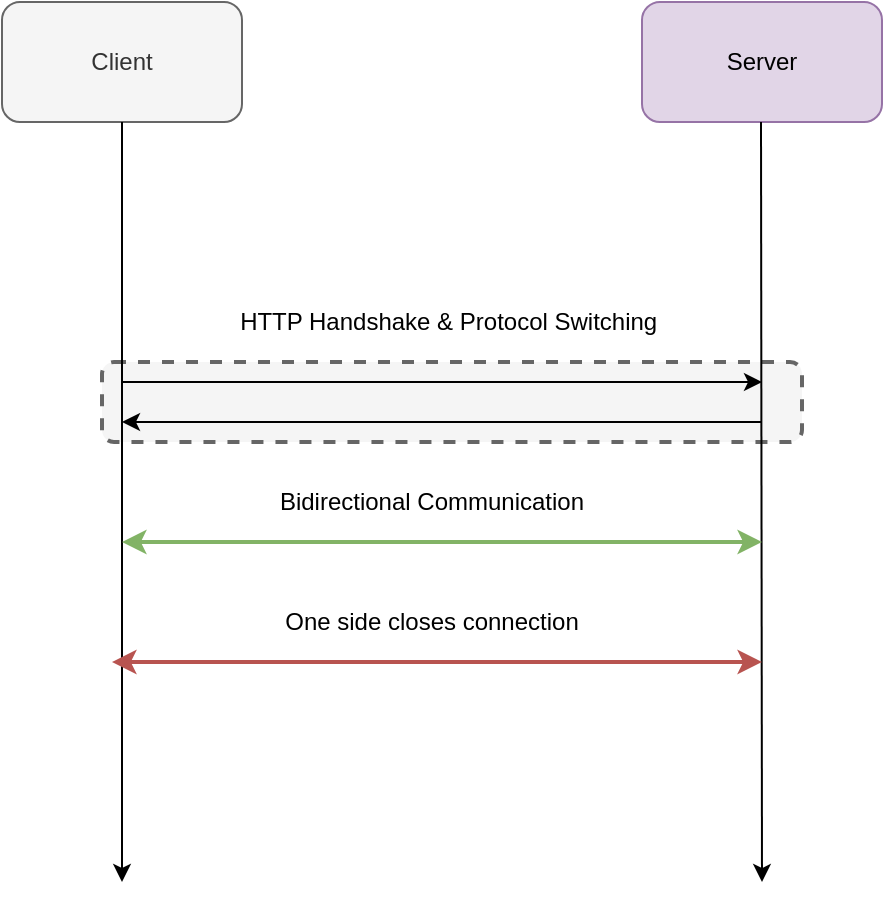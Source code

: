 <mxfile version="14.1.6" type="device"><diagram id="6S-2viJ9vekbu7JEw1-O" name="Page-1"><mxGraphModel dx="1422" dy="762" grid="1" gridSize="10" guides="1" tooltips="1" connect="1" arrows="1" fold="1" page="1" pageScale="1" pageWidth="850" pageHeight="1100" math="0" shadow="0"><root><mxCell id="0"/><mxCell id="1" parent="0"/><mxCell id="HYo0QBaMO8zBuWTcb2aH-8" value="" style="rounded=1;whiteSpace=wrap;html=1;dashed=1;strokeWidth=2;fillColor=#f5f5f5;strokeColor=#666666;fontColor=#333333;" vertex="1" parent="1"><mxGeometry x="160" y="230" width="350" height="40" as="geometry"/></mxCell><mxCell id="HYo0QBaMO8zBuWTcb2aH-1" value="Client" style="rounded=1;whiteSpace=wrap;html=1;fillColor=#f5f5f5;strokeColor=#666666;fontColor=#333333;" vertex="1" parent="1"><mxGeometry x="110" y="50" width="120" height="60" as="geometry"/></mxCell><mxCell id="HYo0QBaMO8zBuWTcb2aH-2" value="Server" style="rounded=1;whiteSpace=wrap;html=1;fillColor=#e1d5e7;strokeColor=#9673a6;" vertex="1" parent="1"><mxGeometry x="430" y="50" width="120" height="60" as="geometry"/></mxCell><mxCell id="HYo0QBaMO8zBuWTcb2aH-3" value="" style="endArrow=classic;html=1;exitX=0.5;exitY=1;exitDx=0;exitDy=0;" edge="1" parent="1" source="HYo0QBaMO8zBuWTcb2aH-1"><mxGeometry width="50" height="50" relative="1" as="geometry"><mxPoint x="400" y="420" as="sourcePoint"/><mxPoint x="170" y="490" as="targetPoint"/></mxGeometry></mxCell><mxCell id="HYo0QBaMO8zBuWTcb2aH-4" value="" style="endArrow=classic;html=1;exitX=0.5;exitY=1;exitDx=0;exitDy=0;" edge="1" parent="1"><mxGeometry width="50" height="50" relative="1" as="geometry"><mxPoint x="489.5" y="110" as="sourcePoint"/><mxPoint x="490" y="490" as="targetPoint"/></mxGeometry></mxCell><mxCell id="HYo0QBaMO8zBuWTcb2aH-5" value="" style="endArrow=classic;html=1;" edge="1" parent="1"><mxGeometry width="50" height="50" relative="1" as="geometry"><mxPoint x="170" y="240" as="sourcePoint"/><mxPoint x="490" y="240" as="targetPoint"/></mxGeometry></mxCell><mxCell id="HYo0QBaMO8zBuWTcb2aH-6" value="" style="endArrow=classic;html=1;" edge="1" parent="1"><mxGeometry width="50" height="50" relative="1" as="geometry"><mxPoint x="490" y="260" as="sourcePoint"/><mxPoint x="170" y="260" as="targetPoint"/></mxGeometry></mxCell><mxCell id="HYo0QBaMO8zBuWTcb2aH-7" value="HTTP Handshake &amp;amp; Protocol Switching&amp;nbsp;" style="text;html=1;strokeColor=none;fillColor=none;align=center;verticalAlign=middle;whiteSpace=wrap;rounded=0;" vertex="1" parent="1"><mxGeometry x="210" y="200" width="250" height="20" as="geometry"/></mxCell><mxCell id="HYo0QBaMO8zBuWTcb2aH-9" value="" style="endArrow=classic;startArrow=classic;html=1;strokeWidth=2;fillColor=#d5e8d4;strokeColor=#82b366;" edge="1" parent="1"><mxGeometry width="50" height="50" relative="1" as="geometry"><mxPoint x="170" y="320" as="sourcePoint"/><mxPoint x="490" y="320" as="targetPoint"/></mxGeometry></mxCell><mxCell id="HYo0QBaMO8zBuWTcb2aH-10" value="Bidirectional Communication" style="text;html=1;strokeColor=none;fillColor=none;align=center;verticalAlign=middle;whiteSpace=wrap;rounded=0;" vertex="1" parent="1"><mxGeometry x="200" y="290" width="250" height="20" as="geometry"/></mxCell><mxCell id="HYo0QBaMO8zBuWTcb2aH-11" value="" style="endArrow=classic;startArrow=classic;html=1;fillColor=#f8cecc;strokeColor=#b85450;strokeWidth=2;" edge="1" parent="1"><mxGeometry width="50" height="50" relative="1" as="geometry"><mxPoint x="165" y="380" as="sourcePoint"/><mxPoint x="490" y="380" as="targetPoint"/></mxGeometry></mxCell><mxCell id="HYo0QBaMO8zBuWTcb2aH-12" value="One side closes connection" style="text;html=1;strokeColor=none;fillColor=none;align=center;verticalAlign=middle;whiteSpace=wrap;rounded=0;" vertex="1" parent="1"><mxGeometry x="200" y="350" width="250" height="20" as="geometry"/></mxCell></root></mxGraphModel></diagram></mxfile>